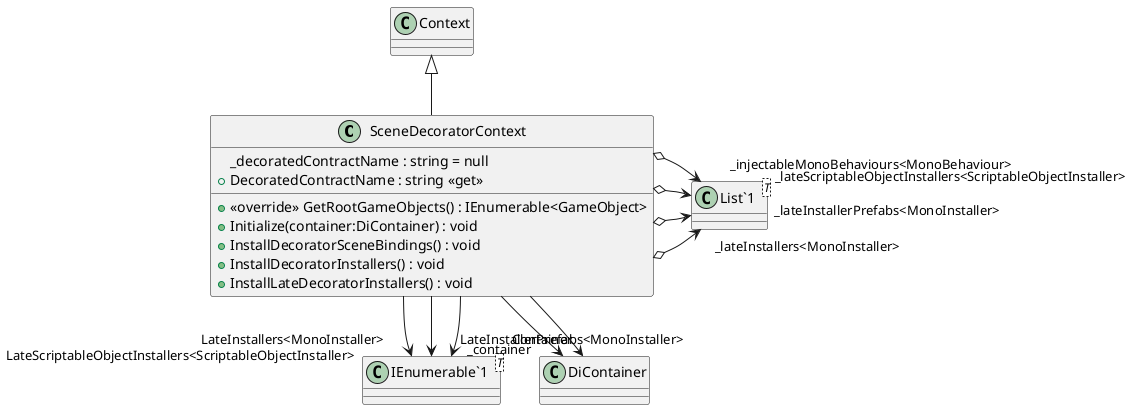 @startuml
class SceneDecoratorContext {
    _decoratedContractName : string = null
    + DecoratedContractName : string <<get>>
    + <<override>> GetRootGameObjects() : IEnumerable<GameObject>
    + Initialize(container:DiContainer) : void
    + InstallDecoratorSceneBindings() : void
    + InstallDecoratorInstallers() : void
    + InstallLateDecoratorInstallers() : void
}
class "List`1"<T> {
}
class "IEnumerable`1"<T> {
}
Context <|-- SceneDecoratorContext
SceneDecoratorContext o-> "_lateInstallers<MonoInstaller>" "List`1"
SceneDecoratorContext o-> "_lateInstallerPrefabs<MonoInstaller>" "List`1"
SceneDecoratorContext o-> "_lateScriptableObjectInstallers<ScriptableObjectInstaller>" "List`1"
SceneDecoratorContext --> "LateInstallers<MonoInstaller>" "IEnumerable`1"
SceneDecoratorContext --> "LateInstallerPrefabs<MonoInstaller>" "IEnumerable`1"
SceneDecoratorContext --> "LateScriptableObjectInstallers<ScriptableObjectInstaller>" "IEnumerable`1"
SceneDecoratorContext --> "_container" DiContainer
SceneDecoratorContext o-> "_injectableMonoBehaviours<MonoBehaviour>" "List`1"
SceneDecoratorContext --> "Container" DiContainer
@enduml
